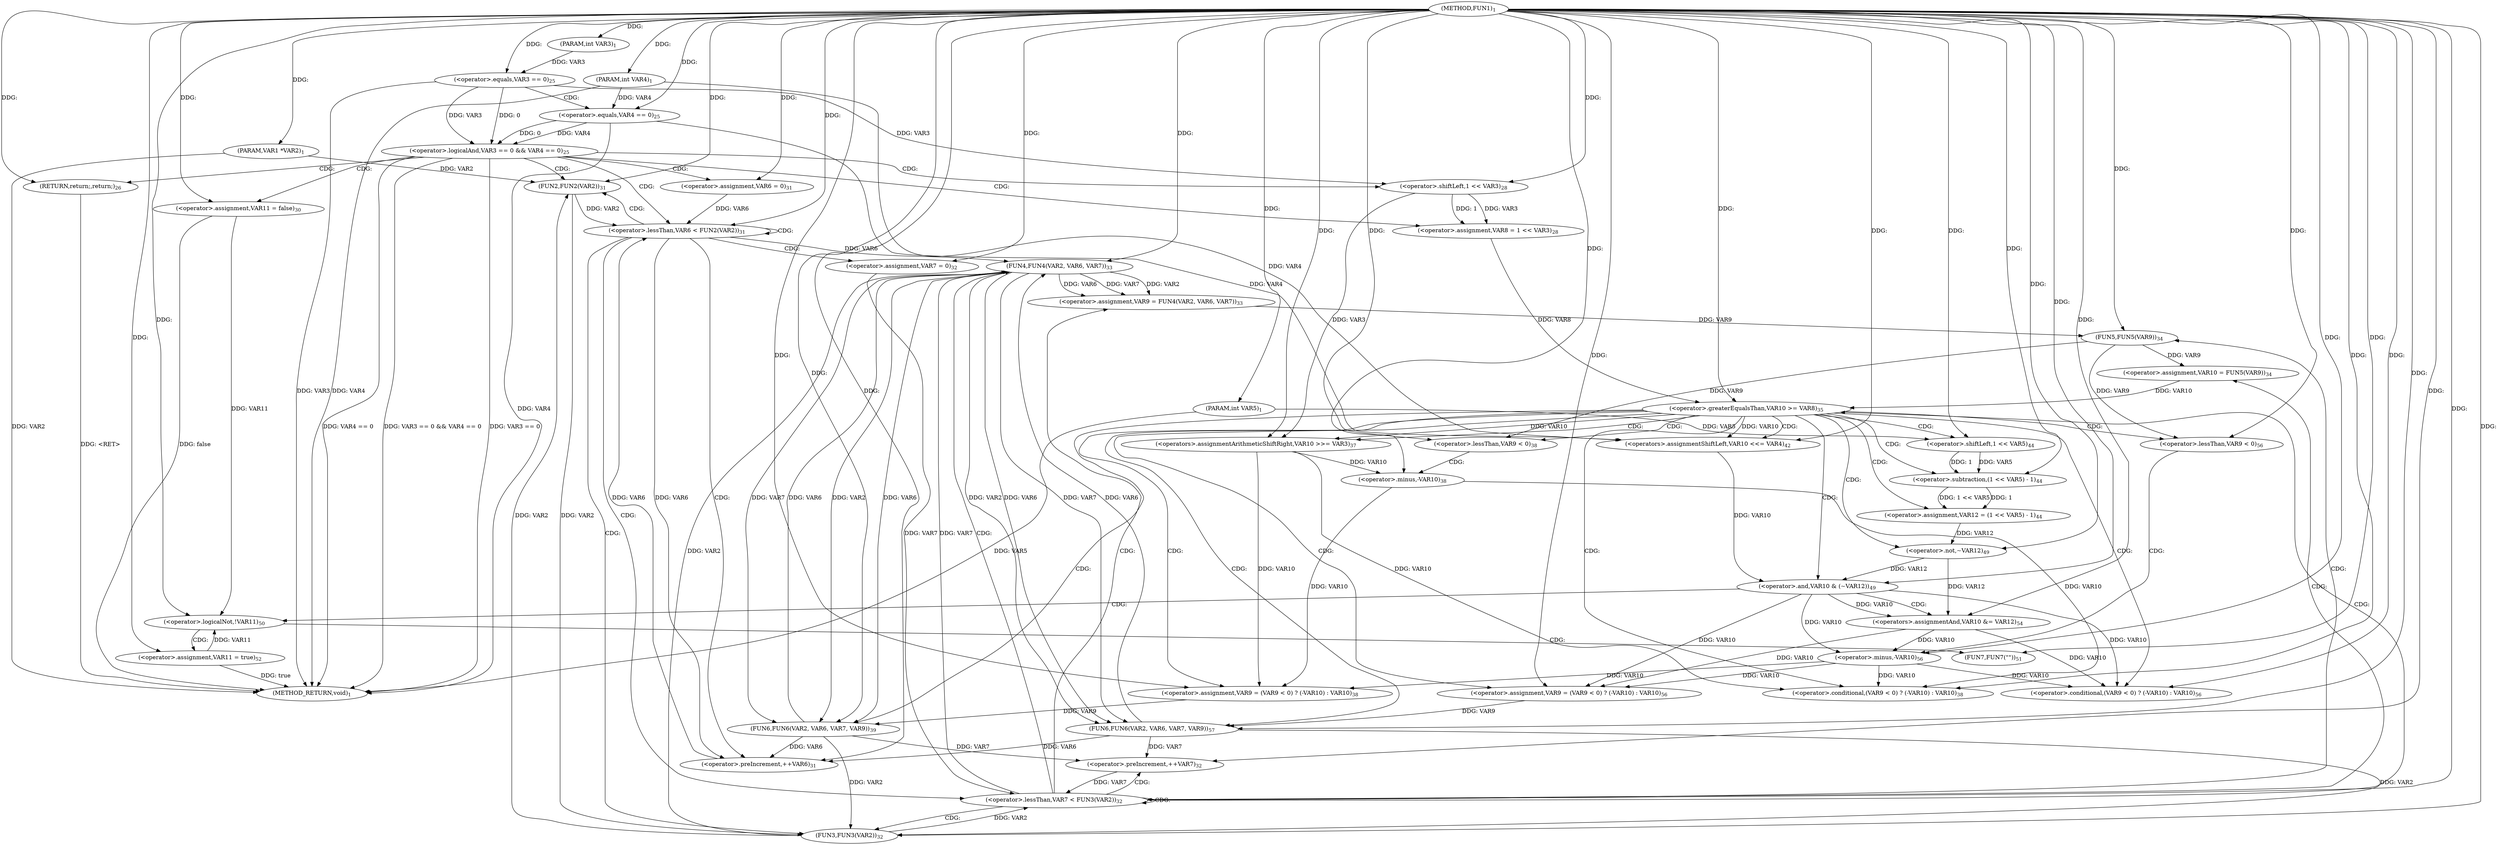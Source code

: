 digraph "FUN1" {  
"8" [label = <(METHOD,FUN1)<SUB>1</SUB>> ]
"139" [label = <(METHOD_RETURN,void)<SUB>1</SUB>> ]
"9" [label = <(PARAM,VAR1 *VAR2)<SUB>1</SUB>> ]
"10" [label = <(PARAM,int VAR3)<SUB>1</SUB>> ]
"11" [label = <(PARAM,int VAR4)<SUB>1</SUB>> ]
"12" [label = <(PARAM,int VAR5)<SUB>1</SUB>> ]
"31" [label = <(&lt;operator&gt;.assignment,VAR8 = 1 &lt;&lt; VAR3)<SUB>28</SUB>> ]
"36" [label = <(&lt;operator&gt;.assignment,VAR11 = false)<SUB>30</SUB>> ]
"22" [label = <(&lt;operator&gt;.logicalAnd,VAR3 == 0 &amp;&amp; VAR4 == 0)<SUB>25</SUB>> ]
"44" [label = <(&lt;operator&gt;.lessThan,VAR6 &lt; FUN2(VAR2))<SUB>31</SUB>> ]
"48" [label = <(&lt;operator&gt;.preIncrement,++VAR6)<SUB>31</SUB>> ]
"30" [label = <(RETURN,return;,return;)<SUB>26</SUB>> ]
"33" [label = <(&lt;operator&gt;.shiftLeft,1 &lt;&lt; VAR3)<SUB>28</SUB>> ]
"41" [label = <(&lt;operator&gt;.assignment,VAR6 = 0)<SUB>31</SUB>> ]
"23" [label = <(&lt;operator&gt;.equals,VAR3 == 0)<SUB>25</SUB>> ]
"26" [label = <(&lt;operator&gt;.equals,VAR4 == 0)<SUB>25</SUB>> ]
"46" [label = <(FUN2,FUN2(VAR2))<SUB>31</SUB>> ]
"56" [label = <(&lt;operator&gt;.lessThan,VAR7 &lt; FUN3(VAR2))<SUB>32</SUB>> ]
"60" [label = <(&lt;operator&gt;.preIncrement,++VAR7)<SUB>32</SUB>> ]
"53" [label = <(&lt;operator&gt;.assignment,VAR7 = 0)<SUB>32</SUB>> ]
"63" [label = <(&lt;operator&gt;.assignment,VAR9 = FUN4(VAR2, VAR6, VAR7))<SUB>33</SUB>> ]
"69" [label = <(&lt;operator&gt;.assignment,VAR10 = FUN5(VAR9))<SUB>34</SUB>> ]
"58" [label = <(FUN3,FUN3(VAR2))<SUB>32</SUB>> ]
"74" [label = <(&lt;operator&gt;.greaterEqualsThan,VAR10 &gt;= VAR8)<SUB>35</SUB>> ]
"65" [label = <(FUN4,FUN4(VAR2, VAR6, VAR7))<SUB>33</SUB>> ]
"71" [label = <(FUN5,FUN5(VAR9))<SUB>34</SUB>> ]
"78" [label = <(&lt;operators&gt;.assignmentArithmeticShiftRight,VAR10 &gt;&gt;= VAR3)<SUB>37</SUB>> ]
"81" [label = <(&lt;operator&gt;.assignment,VAR9 = (VAR9 &lt; 0) ? (-VAR10) : VAR10)<SUB>38</SUB>> ]
"90" [label = <(FUN6,FUN6(VAR2, VAR6, VAR7, VAR9))<SUB>39</SUB>> ]
"97" [label = <(&lt;operators&gt;.assignmentShiftLeft,VAR10 &lt;&lt;= VAR4)<SUB>42</SUB>> ]
"100" [label = <(&lt;operator&gt;.assignment,VAR12 = (1 &lt;&lt; VAR5) - 1)<SUB>44</SUB>> ]
"125" [label = <(&lt;operator&gt;.assignment,VAR9 = (VAR9 &lt; 0) ? (-VAR10) : VAR10)<SUB>56</SUB>> ]
"134" [label = <(FUN6,FUN6(VAR2, VAR6, VAR7, VAR9))<SUB>57</SUB>> ]
"83" [label = <(&lt;operator&gt;.conditional,(VAR9 &lt; 0) ? (-VAR10) : VAR10)<SUB>38</SUB>> ]
"108" [label = <(&lt;operator&gt;.and,VAR10 &amp; (~VAR12))<SUB>49</SUB>> ]
"84" [label = <(&lt;operator&gt;.lessThan,VAR9 &lt; 0)<SUB>38</SUB>> ]
"87" [label = <(&lt;operator&gt;.minus,-VAR10)<SUB>38</SUB>> ]
"102" [label = <(&lt;operator&gt;.subtraction,(1 &lt;&lt; VAR5) - 1)<SUB>44</SUB>> ]
"122" [label = <(&lt;operators&gt;.assignmentAnd,VAR10 &amp;= VAR12)<SUB>54</SUB>> ]
"127" [label = <(&lt;operator&gt;.conditional,(VAR9 &lt; 0) ? (-VAR10) : VAR10)<SUB>56</SUB>> ]
"103" [label = <(&lt;operator&gt;.shiftLeft,1 &lt;&lt; VAR5)<SUB>44</SUB>> ]
"110" [label = <(&lt;operator&gt;.not,~VAR12)<SUB>49</SUB>> ]
"114" [label = <(&lt;operator&gt;.logicalNot,!VAR11)<SUB>50</SUB>> ]
"128" [label = <(&lt;operator&gt;.lessThan,VAR9 &lt; 0)<SUB>56</SUB>> ]
"131" [label = <(&lt;operator&gt;.minus,-VAR10)<SUB>56</SUB>> ]
"117" [label = <(FUN7,FUN7(&quot;&quot;))<SUB>51</SUB>> ]
"119" [label = <(&lt;operator&gt;.assignment,VAR11 = true)<SUB>52</SUB>> ]
  "30" -> "139"  [ label = "DDG: &lt;RET&gt;"] 
  "9" -> "139"  [ label = "DDG: VAR2"] 
  "11" -> "139"  [ label = "DDG: VAR4"] 
  "12" -> "139"  [ label = "DDG: VAR5"] 
  "23" -> "139"  [ label = "DDG: VAR3"] 
  "22" -> "139"  [ label = "DDG: VAR3 == 0"] 
  "26" -> "139"  [ label = "DDG: VAR4"] 
  "22" -> "139"  [ label = "DDG: VAR4 == 0"] 
  "22" -> "139"  [ label = "DDG: VAR3 == 0 &amp;&amp; VAR4 == 0"] 
  "119" -> "139"  [ label = "DDG: true"] 
  "36" -> "139"  [ label = "DDG: false"] 
  "8" -> "9"  [ label = "DDG: "] 
  "8" -> "10"  [ label = "DDG: "] 
  "8" -> "11"  [ label = "DDG: "] 
  "8" -> "12"  [ label = "DDG: "] 
  "33" -> "31"  [ label = "DDG: 1"] 
  "33" -> "31"  [ label = "DDG: VAR3"] 
  "8" -> "36"  [ label = "DDG: "] 
  "23" -> "22"  [ label = "DDG: VAR3"] 
  "23" -> "22"  [ label = "DDG: 0"] 
  "26" -> "22"  [ label = "DDG: VAR4"] 
  "26" -> "22"  [ label = "DDG: 0"] 
  "8" -> "30"  [ label = "DDG: "] 
  "8" -> "33"  [ label = "DDG: "] 
  "23" -> "33"  [ label = "DDG: VAR3"] 
  "8" -> "41"  [ label = "DDG: "] 
  "41" -> "44"  [ label = "DDG: VAR6"] 
  "48" -> "44"  [ label = "DDG: VAR6"] 
  "8" -> "44"  [ label = "DDG: "] 
  "46" -> "44"  [ label = "DDG: VAR2"] 
  "44" -> "48"  [ label = "DDG: VAR6"] 
  "134" -> "48"  [ label = "DDG: VAR6"] 
  "90" -> "48"  [ label = "DDG: VAR6"] 
  "8" -> "48"  [ label = "DDG: "] 
  "10" -> "23"  [ label = "DDG: VAR3"] 
  "8" -> "23"  [ label = "DDG: "] 
  "11" -> "26"  [ label = "DDG: VAR4"] 
  "8" -> "26"  [ label = "DDG: "] 
  "9" -> "46"  [ label = "DDG: VAR2"] 
  "58" -> "46"  [ label = "DDG: VAR2"] 
  "8" -> "46"  [ label = "DDG: "] 
  "8" -> "53"  [ label = "DDG: "] 
  "53" -> "56"  [ label = "DDG: VAR7"] 
  "60" -> "56"  [ label = "DDG: VAR7"] 
  "8" -> "56"  [ label = "DDG: "] 
  "58" -> "56"  [ label = "DDG: VAR2"] 
  "134" -> "60"  [ label = "DDG: VAR7"] 
  "90" -> "60"  [ label = "DDG: VAR7"] 
  "8" -> "60"  [ label = "DDG: "] 
  "65" -> "63"  [ label = "DDG: VAR2"] 
  "65" -> "63"  [ label = "DDG: VAR6"] 
  "65" -> "63"  [ label = "DDG: VAR7"] 
  "71" -> "69"  [ label = "DDG: VAR9"] 
  "46" -> "58"  [ label = "DDG: VAR2"] 
  "134" -> "58"  [ label = "DDG: VAR2"] 
  "90" -> "58"  [ label = "DDG: VAR2"] 
  "8" -> "58"  [ label = "DDG: "] 
  "58" -> "65"  [ label = "DDG: VAR2"] 
  "8" -> "65"  [ label = "DDG: "] 
  "44" -> "65"  [ label = "DDG: VAR6"] 
  "134" -> "65"  [ label = "DDG: VAR6"] 
  "90" -> "65"  [ label = "DDG: VAR6"] 
  "56" -> "65"  [ label = "DDG: VAR7"] 
  "63" -> "71"  [ label = "DDG: VAR9"] 
  "8" -> "71"  [ label = "DDG: "] 
  "69" -> "74"  [ label = "DDG: VAR10"] 
  "8" -> "74"  [ label = "DDG: "] 
  "31" -> "74"  [ label = "DDG: VAR8"] 
  "33" -> "78"  [ label = "DDG: VAR3"] 
  "8" -> "78"  [ label = "DDG: "] 
  "87" -> "81"  [ label = "DDG: VAR10"] 
  "131" -> "81"  [ label = "DDG: VAR10"] 
  "78" -> "81"  [ label = "DDG: VAR10"] 
  "8" -> "81"  [ label = "DDG: "] 
  "74" -> "78"  [ label = "DDG: VAR10"] 
  "65" -> "90"  [ label = "DDG: VAR2"] 
  "8" -> "90"  [ label = "DDG: "] 
  "65" -> "90"  [ label = "DDG: VAR6"] 
  "65" -> "90"  [ label = "DDG: VAR7"] 
  "81" -> "90"  [ label = "DDG: VAR9"] 
  "11" -> "97"  [ label = "DDG: VAR4"] 
  "26" -> "97"  [ label = "DDG: VAR4"] 
  "8" -> "97"  [ label = "DDG: "] 
  "102" -> "100"  [ label = "DDG: 1 &lt;&lt; VAR5"] 
  "102" -> "100"  [ label = "DDG: 1"] 
  "131" -> "125"  [ label = "DDG: VAR10"] 
  "108" -> "125"  [ label = "DDG: VAR10"] 
  "122" -> "125"  [ label = "DDG: VAR10"] 
  "8" -> "125"  [ label = "DDG: "] 
  "87" -> "83"  [ label = "DDG: VAR10"] 
  "131" -> "83"  [ label = "DDG: VAR10"] 
  "78" -> "83"  [ label = "DDG: VAR10"] 
  "8" -> "83"  [ label = "DDG: "] 
  "74" -> "97"  [ label = "DDG: VAR10"] 
  "65" -> "134"  [ label = "DDG: VAR2"] 
  "8" -> "134"  [ label = "DDG: "] 
  "65" -> "134"  [ label = "DDG: VAR6"] 
  "65" -> "134"  [ label = "DDG: VAR7"] 
  "125" -> "134"  [ label = "DDG: VAR9"] 
  "71" -> "84"  [ label = "DDG: VAR9"] 
  "8" -> "84"  [ label = "DDG: "] 
  "78" -> "87"  [ label = "DDG: VAR10"] 
  "8" -> "87"  [ label = "DDG: "] 
  "103" -> "102"  [ label = "DDG: 1"] 
  "103" -> "102"  [ label = "DDG: VAR5"] 
  "8" -> "102"  [ label = "DDG: "] 
  "97" -> "108"  [ label = "DDG: VAR10"] 
  "8" -> "108"  [ label = "DDG: "] 
  "110" -> "108"  [ label = "DDG: VAR12"] 
  "110" -> "122"  [ label = "DDG: VAR12"] 
  "8" -> "122"  [ label = "DDG: "] 
  "131" -> "127"  [ label = "DDG: VAR10"] 
  "108" -> "127"  [ label = "DDG: VAR10"] 
  "122" -> "127"  [ label = "DDG: VAR10"] 
  "8" -> "127"  [ label = "DDG: "] 
  "8" -> "103"  [ label = "DDG: "] 
  "12" -> "103"  [ label = "DDG: VAR5"] 
  "100" -> "110"  [ label = "DDG: VAR12"] 
  "8" -> "110"  [ label = "DDG: "] 
  "108" -> "122"  [ label = "DDG: VAR10"] 
  "71" -> "128"  [ label = "DDG: VAR9"] 
  "8" -> "128"  [ label = "DDG: "] 
  "108" -> "131"  [ label = "DDG: VAR10"] 
  "122" -> "131"  [ label = "DDG: VAR10"] 
  "8" -> "131"  [ label = "DDG: "] 
  "36" -> "114"  [ label = "DDG: VAR11"] 
  "119" -> "114"  [ label = "DDG: VAR11"] 
  "8" -> "114"  [ label = "DDG: "] 
  "8" -> "119"  [ label = "DDG: "] 
  "8" -> "117"  [ label = "DDG: "] 
  "22" -> "30"  [ label = "CDG: "] 
  "22" -> "44"  [ label = "CDG: "] 
  "22" -> "33"  [ label = "CDG: "] 
  "22" -> "36"  [ label = "CDG: "] 
  "22" -> "46"  [ label = "CDG: "] 
  "22" -> "41"  [ label = "CDG: "] 
  "22" -> "31"  [ label = "CDG: "] 
  "44" -> "56"  [ label = "CDG: "] 
  "44" -> "44"  [ label = "CDG: "] 
  "44" -> "58"  [ label = "CDG: "] 
  "44" -> "48"  [ label = "CDG: "] 
  "44" -> "46"  [ label = "CDG: "] 
  "44" -> "53"  [ label = "CDG: "] 
  "23" -> "26"  [ label = "CDG: "] 
  "56" -> "60"  [ label = "CDG: "] 
  "56" -> "56"  [ label = "CDG: "] 
  "56" -> "69"  [ label = "CDG: "] 
  "56" -> "74"  [ label = "CDG: "] 
  "56" -> "58"  [ label = "CDG: "] 
  "56" -> "65"  [ label = "CDG: "] 
  "56" -> "71"  [ label = "CDG: "] 
  "56" -> "63"  [ label = "CDG: "] 
  "74" -> "128"  [ label = "CDG: "] 
  "74" -> "81"  [ label = "CDG: "] 
  "74" -> "84"  [ label = "CDG: "] 
  "74" -> "102"  [ label = "CDG: "] 
  "74" -> "103"  [ label = "CDG: "] 
  "74" -> "97"  [ label = "CDG: "] 
  "74" -> "134"  [ label = "CDG: "] 
  "74" -> "90"  [ label = "CDG: "] 
  "74" -> "100"  [ label = "CDG: "] 
  "74" -> "127"  [ label = "CDG: "] 
  "74" -> "108"  [ label = "CDG: "] 
  "74" -> "83"  [ label = "CDG: "] 
  "74" -> "110"  [ label = "CDG: "] 
  "74" -> "125"  [ label = "CDG: "] 
  "74" -> "78"  [ label = "CDG: "] 
  "84" -> "87"  [ label = "CDG: "] 
  "108" -> "114"  [ label = "CDG: "] 
  "108" -> "122"  [ label = "CDG: "] 
  "128" -> "131"  [ label = "CDG: "] 
  "114" -> "119"  [ label = "CDG: "] 
  "114" -> "117"  [ label = "CDG: "] 
}
